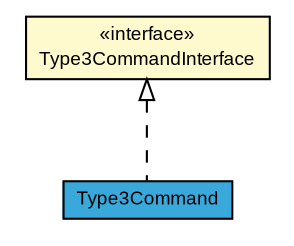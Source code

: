 #!/usr/local/bin/dot
#
# Class diagram 
# Generated by UMLGraph version R5_7_2-3-gee82a7 (http://www.umlgraph.org/)
#

digraph G {
	edge [fontname="arial",fontsize=10,labelfontname="arial",labelfontsize=10];
	node [fontname="arial",fontsize=10,shape=plaintext];
	nodesep=0.25;
	ranksep=0.5;
	// com.st.st25sdk.command.Type3CommandInterface
	c55508 [label=<<table title="com.st.st25sdk.command.Type3CommandInterface" border="0" cellborder="1" cellspacing="0" cellpadding="2" port="p" bgcolor="lemonChiffon" href="./Type3CommandInterface.html">
		<tr><td><table border="0" cellspacing="0" cellpadding="1">
<tr><td align="center" balign="center"> &#171;interface&#187; </td></tr>
<tr><td align="center" balign="center"> Type3CommandInterface </td></tr>
		</table></td></tr>
		</table>>, URL="./Type3CommandInterface.html", fontname="arial", fontcolor="black", fontsize=9.0];
	// com.st.st25sdk.command.Type3Command
	c55509 [label=<<table title="com.st.st25sdk.command.Type3Command" border="0" cellborder="1" cellspacing="0" cellpadding="2" port="p" bgcolor="#39a9dc" href="./Type3Command.html">
		<tr><td><table border="0" cellspacing="0" cellpadding="1">
<tr><td align="center" balign="center"> Type3Command </td></tr>
		</table></td></tr>
		</table>>, URL="./Type3Command.html", fontname="arial", fontcolor="black", fontsize=9.0];
	//com.st.st25sdk.command.Type3Command implements com.st.st25sdk.command.Type3CommandInterface
	c55508:p -> c55509:p [dir=back,arrowtail=empty,style=dashed];
}

